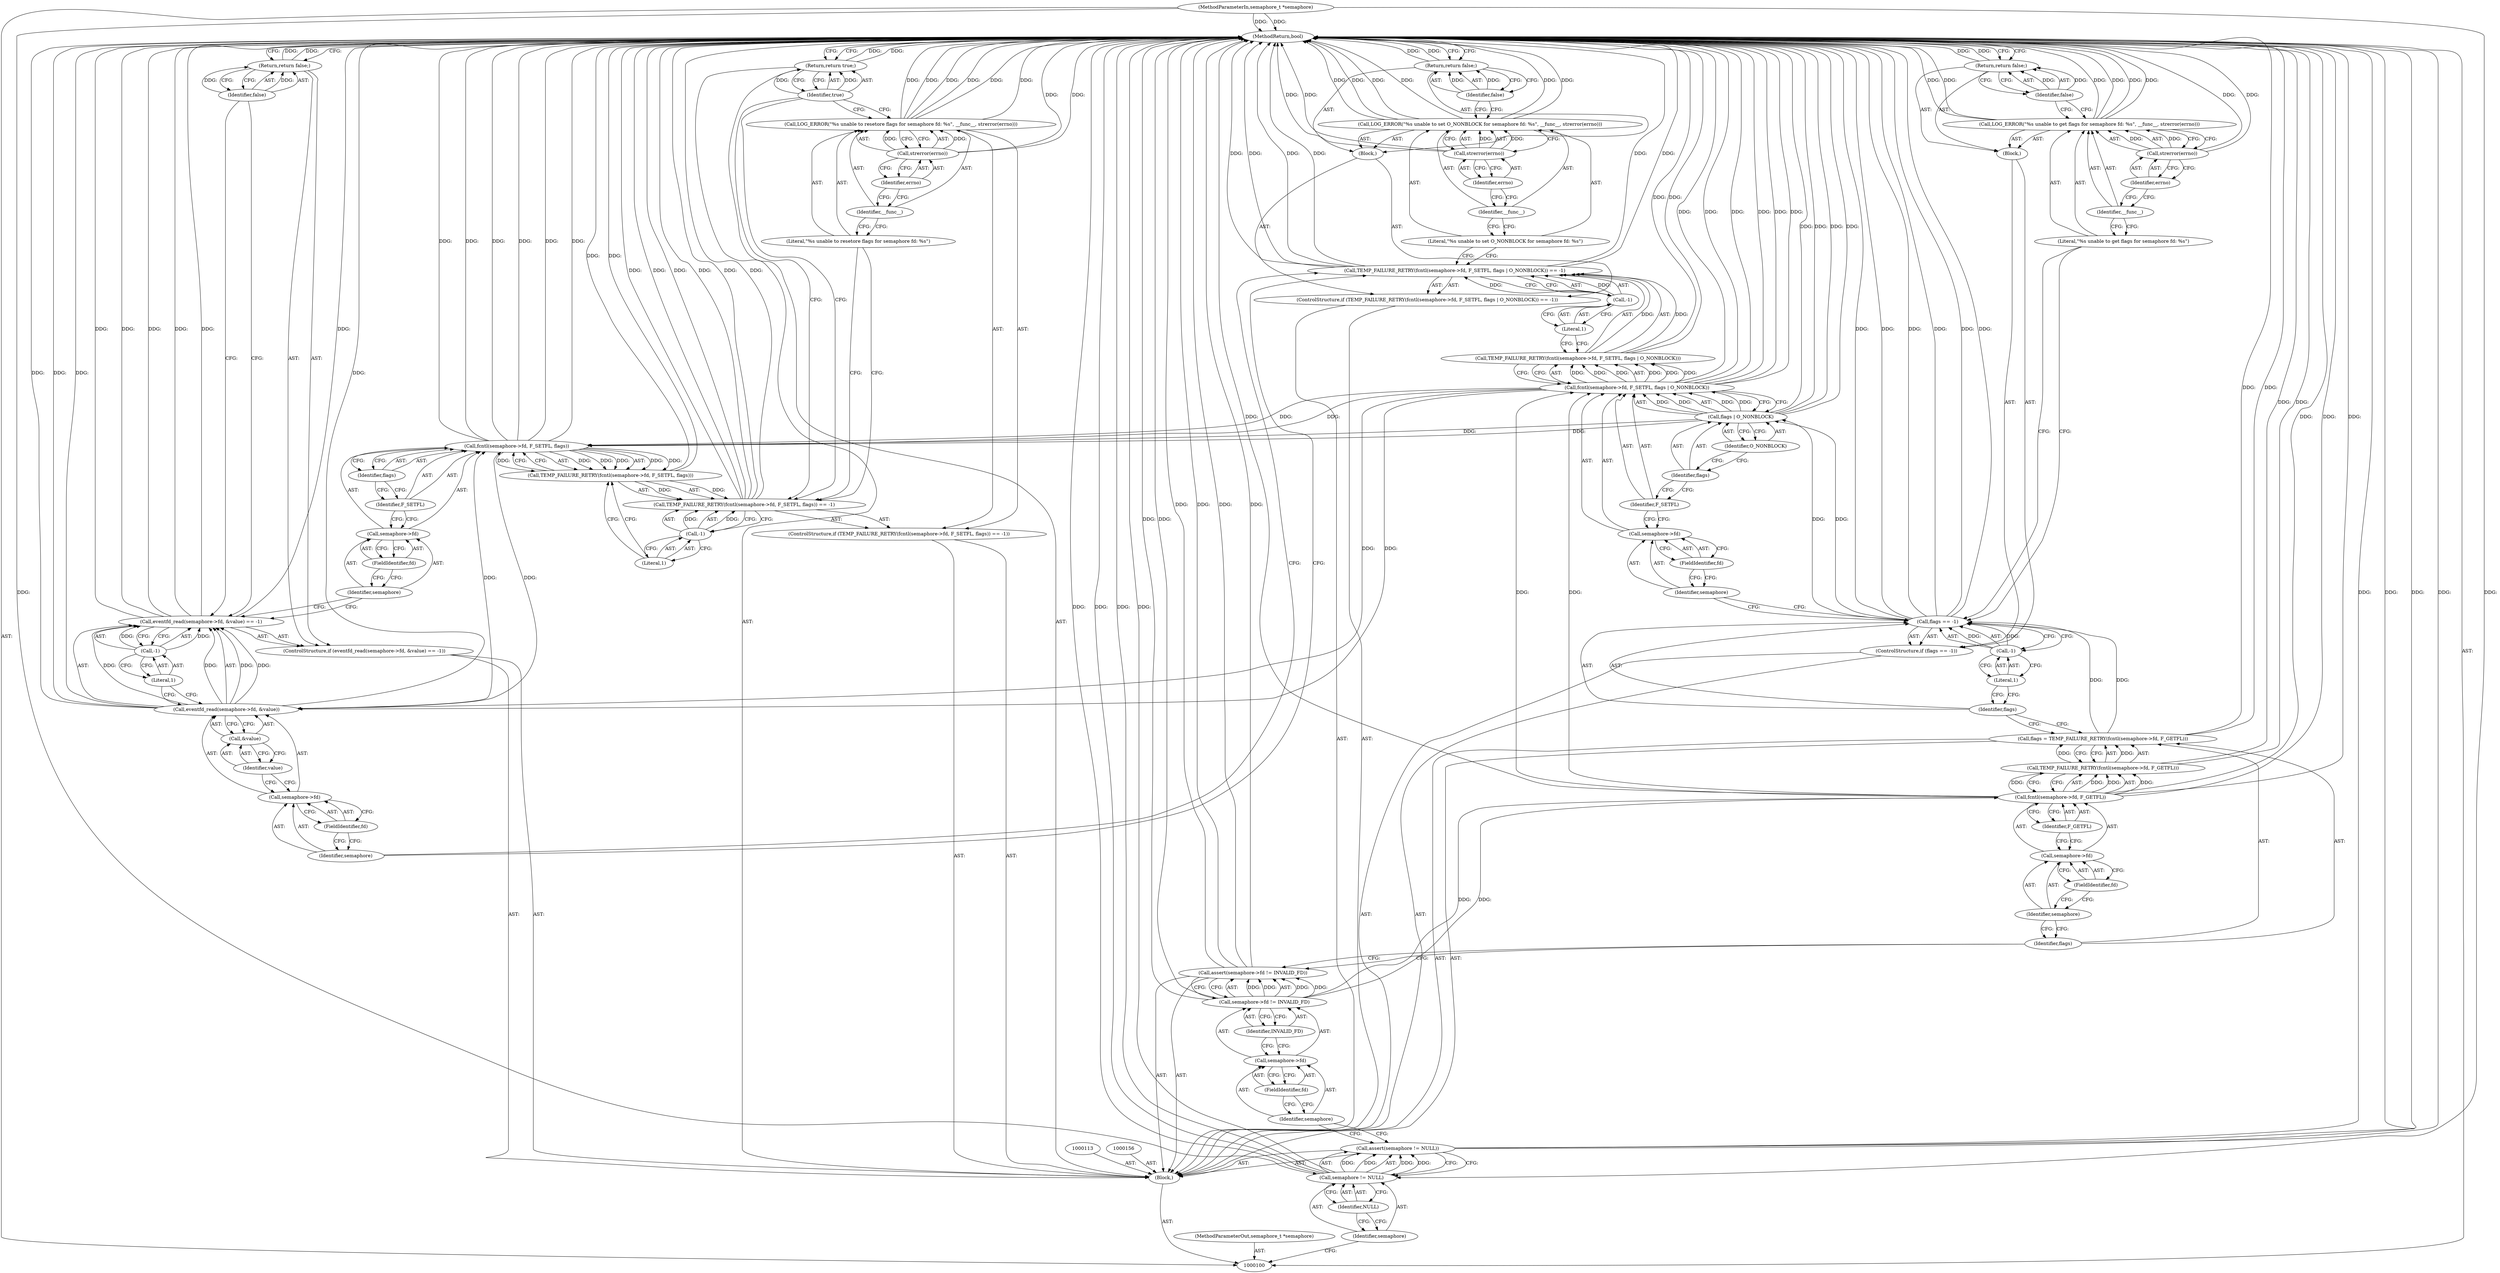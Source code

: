 digraph "0_Android_472271b153c5dc53c28beac55480a8d8434b2d5c_60" {
"1000187" [label="(MethodReturn,bool)"];
"1000101" [label="(MethodParameterIn,semaphore_t *semaphore)"];
"1000258" [label="(MethodParameterOut,semaphore_t *semaphore)"];
"1000102" [label="(Block,)"];
"1000135" [label="(ControlStructure,if (TEMP_FAILURE_RETRY(fcntl(semaphore->fd, F_SETFL, flags | O_NONBLOCK)) == -1))"];
"1000138" [label="(Call,fcntl(semaphore->fd, F_SETFL, flags | O_NONBLOCK))"];
"1000139" [label="(Call,semaphore->fd)"];
"1000140" [label="(Identifier,semaphore)"];
"1000141" [label="(FieldIdentifier,fd)"];
"1000142" [label="(Identifier,F_SETFL)"];
"1000143" [label="(Call,flags | O_NONBLOCK)"];
"1000144" [label="(Identifier,flags)"];
"1000136" [label="(Call,TEMP_FAILURE_RETRY(fcntl(semaphore->fd, F_SETFL, flags | O_NONBLOCK)) == -1)"];
"1000137" [label="(Call,TEMP_FAILURE_RETRY(fcntl(semaphore->fd, F_SETFL, flags | O_NONBLOCK)))"];
"1000145" [label="(Identifier,O_NONBLOCK)"];
"1000146" [label="(Call,-1)"];
"1000147" [label="(Literal,1)"];
"1000148" [label="(Block,)"];
"1000150" [label="(Literal,\"%s unable to set O_NONBLOCK for semaphore fd: %s\")"];
"1000149" [label="(Call,LOG_ERROR(\"%s unable to set O_NONBLOCK for semaphore fd: %s\", __func__, strerror(errno)))"];
"1000151" [label="(Identifier,__func__)"];
"1000152" [label="(Call,strerror(errno))"];
"1000153" [label="(Identifier,errno)"];
"1000155" [label="(Identifier,false)"];
"1000154" [label="(Return,return false;)"];
"1000160" [label="(Call,semaphore->fd)"];
"1000161" [label="(Identifier,semaphore)"];
"1000157" [label="(ControlStructure,if (eventfd_read(semaphore->fd, &value) == -1))"];
"1000162" [label="(FieldIdentifier,fd)"];
"1000163" [label="(Call,&value)"];
"1000164" [label="(Identifier,value)"];
"1000165" [label="(Call,-1)"];
"1000166" [label="(Literal,1)"];
"1000158" [label="(Call,eventfd_read(semaphore->fd, &value) == -1)"];
"1000159" [label="(Call,eventfd_read(semaphore->fd, &value))"];
"1000168" [label="(Identifier,false)"];
"1000167" [label="(Return,return false;)"];
"1000169" [label="(ControlStructure,if (TEMP_FAILURE_RETRY(fcntl(semaphore->fd, F_SETFL, flags)) == -1))"];
"1000172" [label="(Call,fcntl(semaphore->fd, F_SETFL, flags))"];
"1000173" [label="(Call,semaphore->fd)"];
"1000174" [label="(Identifier,semaphore)"];
"1000175" [label="(FieldIdentifier,fd)"];
"1000176" [label="(Identifier,F_SETFL)"];
"1000177" [label="(Identifier,flags)"];
"1000170" [label="(Call,TEMP_FAILURE_RETRY(fcntl(semaphore->fd, F_SETFL, flags)) == -1)"];
"1000171" [label="(Call,TEMP_FAILURE_RETRY(fcntl(semaphore->fd, F_SETFL, flags)))"];
"1000178" [label="(Call,-1)"];
"1000179" [label="(Literal,1)"];
"1000181" [label="(Literal,\"%s unable to resetore flags for semaphore fd: %s\")"];
"1000180" [label="(Call,LOG_ERROR(\"%s unable to resetore flags for semaphore fd: %s\", __func__, strerror(errno)))"];
"1000182" [label="(Identifier,__func__)"];
"1000183" [label="(Call,strerror(errno))"];
"1000184" [label="(Identifier,errno)"];
"1000186" [label="(Identifier,true)"];
"1000185" [label="(Return,return true;)"];
"1000104" [label="(Call,semaphore != NULL)"];
"1000105" [label="(Identifier,semaphore)"];
"1000106" [label="(Identifier,NULL)"];
"1000103" [label="(Call,assert(semaphore != NULL))"];
"1000108" [label="(Call,semaphore->fd != INVALID_FD)"];
"1000109" [label="(Call,semaphore->fd)"];
"1000110" [label="(Identifier,semaphore)"];
"1000111" [label="(FieldIdentifier,fd)"];
"1000112" [label="(Identifier,INVALID_FD)"];
"1000107" [label="(Call,assert(semaphore->fd != INVALID_FD))"];
"1000116" [label="(Call,TEMP_FAILURE_RETRY(fcntl(semaphore->fd, F_GETFL)))"];
"1000117" [label="(Call,fcntl(semaphore->fd, F_GETFL))"];
"1000118" [label="(Call,semaphore->fd)"];
"1000119" [label="(Identifier,semaphore)"];
"1000120" [label="(FieldIdentifier,fd)"];
"1000121" [label="(Identifier,F_GETFL)"];
"1000114" [label="(Call,flags = TEMP_FAILURE_RETRY(fcntl(semaphore->fd, F_GETFL)))"];
"1000115" [label="(Identifier,flags)"];
"1000125" [label="(Call,-1)"];
"1000126" [label="(Literal,1)"];
"1000127" [label="(Block,)"];
"1000122" [label="(ControlStructure,if (flags == -1))"];
"1000123" [label="(Call,flags == -1)"];
"1000124" [label="(Identifier,flags)"];
"1000129" [label="(Literal,\"%s unable to get flags for semaphore fd: %s\")"];
"1000128" [label="(Call,LOG_ERROR(\"%s unable to get flags for semaphore fd: %s\", __func__, strerror(errno)))"];
"1000130" [label="(Identifier,__func__)"];
"1000131" [label="(Call,strerror(errno))"];
"1000132" [label="(Identifier,errno)"];
"1000134" [label="(Identifier,false)"];
"1000133" [label="(Return,return false;)"];
"1000187" -> "1000100"  [label="AST: "];
"1000187" -> "1000133"  [label="CFG: "];
"1000187" -> "1000154"  [label="CFG: "];
"1000187" -> "1000167"  [label="CFG: "];
"1000187" -> "1000185"  [label="CFG: "];
"1000128" -> "1000187"  [label="DDG: "];
"1000128" -> "1000187"  [label="DDG: "];
"1000128" -> "1000187"  [label="DDG: "];
"1000123" -> "1000187"  [label="DDG: "];
"1000123" -> "1000187"  [label="DDG: "];
"1000123" -> "1000187"  [label="DDG: "];
"1000107" -> "1000187"  [label="DDG: "];
"1000107" -> "1000187"  [label="DDG: "];
"1000103" -> "1000187"  [label="DDG: "];
"1000103" -> "1000187"  [label="DDG: "];
"1000104" -> "1000187"  [label="DDG: "];
"1000104" -> "1000187"  [label="DDG: "];
"1000152" -> "1000187"  [label="DDG: "];
"1000117" -> "1000187"  [label="DDG: "];
"1000117" -> "1000187"  [label="DDG: "];
"1000108" -> "1000187"  [label="DDG: "];
"1000180" -> "1000187"  [label="DDG: "];
"1000180" -> "1000187"  [label="DDG: "];
"1000180" -> "1000187"  [label="DDG: "];
"1000170" -> "1000187"  [label="DDG: "];
"1000170" -> "1000187"  [label="DDG: "];
"1000170" -> "1000187"  [label="DDG: "];
"1000158" -> "1000187"  [label="DDG: "];
"1000158" -> "1000187"  [label="DDG: "];
"1000158" -> "1000187"  [label="DDG: "];
"1000116" -> "1000187"  [label="DDG: "];
"1000171" -> "1000187"  [label="DDG: "];
"1000138" -> "1000187"  [label="DDG: "];
"1000138" -> "1000187"  [label="DDG: "];
"1000138" -> "1000187"  [label="DDG: "];
"1000149" -> "1000187"  [label="DDG: "];
"1000149" -> "1000187"  [label="DDG: "];
"1000149" -> "1000187"  [label="DDG: "];
"1000159" -> "1000187"  [label="DDG: "];
"1000159" -> "1000187"  [label="DDG: "];
"1000131" -> "1000187"  [label="DDG: "];
"1000183" -> "1000187"  [label="DDG: "];
"1000143" -> "1000187"  [label="DDG: "];
"1000143" -> "1000187"  [label="DDG: "];
"1000172" -> "1000187"  [label="DDG: "];
"1000172" -> "1000187"  [label="DDG: "];
"1000172" -> "1000187"  [label="DDG: "];
"1000101" -> "1000187"  [label="DDG: "];
"1000136" -> "1000187"  [label="DDG: "];
"1000136" -> "1000187"  [label="DDG: "];
"1000136" -> "1000187"  [label="DDG: "];
"1000137" -> "1000187"  [label="DDG: "];
"1000114" -> "1000187"  [label="DDG: "];
"1000133" -> "1000187"  [label="DDG: "];
"1000185" -> "1000187"  [label="DDG: "];
"1000154" -> "1000187"  [label="DDG: "];
"1000167" -> "1000187"  [label="DDG: "];
"1000101" -> "1000100"  [label="AST: "];
"1000101" -> "1000187"  [label="DDG: "];
"1000101" -> "1000104"  [label="DDG: "];
"1000258" -> "1000100"  [label="AST: "];
"1000102" -> "1000100"  [label="AST: "];
"1000103" -> "1000102"  [label="AST: "];
"1000107" -> "1000102"  [label="AST: "];
"1000113" -> "1000102"  [label="AST: "];
"1000114" -> "1000102"  [label="AST: "];
"1000122" -> "1000102"  [label="AST: "];
"1000135" -> "1000102"  [label="AST: "];
"1000156" -> "1000102"  [label="AST: "];
"1000157" -> "1000102"  [label="AST: "];
"1000169" -> "1000102"  [label="AST: "];
"1000185" -> "1000102"  [label="AST: "];
"1000135" -> "1000102"  [label="AST: "];
"1000136" -> "1000135"  [label="AST: "];
"1000148" -> "1000135"  [label="AST: "];
"1000138" -> "1000137"  [label="AST: "];
"1000138" -> "1000143"  [label="CFG: "];
"1000139" -> "1000138"  [label="AST: "];
"1000142" -> "1000138"  [label="AST: "];
"1000143" -> "1000138"  [label="AST: "];
"1000137" -> "1000138"  [label="CFG: "];
"1000138" -> "1000187"  [label="DDG: "];
"1000138" -> "1000187"  [label="DDG: "];
"1000138" -> "1000187"  [label="DDG: "];
"1000138" -> "1000137"  [label="DDG: "];
"1000138" -> "1000137"  [label="DDG: "];
"1000138" -> "1000137"  [label="DDG: "];
"1000117" -> "1000138"  [label="DDG: "];
"1000143" -> "1000138"  [label="DDG: "];
"1000143" -> "1000138"  [label="DDG: "];
"1000138" -> "1000159"  [label="DDG: "];
"1000138" -> "1000172"  [label="DDG: "];
"1000139" -> "1000138"  [label="AST: "];
"1000139" -> "1000141"  [label="CFG: "];
"1000140" -> "1000139"  [label="AST: "];
"1000141" -> "1000139"  [label="AST: "];
"1000142" -> "1000139"  [label="CFG: "];
"1000140" -> "1000139"  [label="AST: "];
"1000140" -> "1000123"  [label="CFG: "];
"1000141" -> "1000140"  [label="CFG: "];
"1000141" -> "1000139"  [label="AST: "];
"1000141" -> "1000140"  [label="CFG: "];
"1000139" -> "1000141"  [label="CFG: "];
"1000142" -> "1000138"  [label="AST: "];
"1000142" -> "1000139"  [label="CFG: "];
"1000144" -> "1000142"  [label="CFG: "];
"1000143" -> "1000138"  [label="AST: "];
"1000143" -> "1000145"  [label="CFG: "];
"1000144" -> "1000143"  [label="AST: "];
"1000145" -> "1000143"  [label="AST: "];
"1000138" -> "1000143"  [label="CFG: "];
"1000143" -> "1000187"  [label="DDG: "];
"1000143" -> "1000187"  [label="DDG: "];
"1000143" -> "1000138"  [label="DDG: "];
"1000143" -> "1000138"  [label="DDG: "];
"1000123" -> "1000143"  [label="DDG: "];
"1000143" -> "1000172"  [label="DDG: "];
"1000144" -> "1000143"  [label="AST: "];
"1000144" -> "1000142"  [label="CFG: "];
"1000145" -> "1000144"  [label="CFG: "];
"1000136" -> "1000135"  [label="AST: "];
"1000136" -> "1000146"  [label="CFG: "];
"1000137" -> "1000136"  [label="AST: "];
"1000146" -> "1000136"  [label="AST: "];
"1000150" -> "1000136"  [label="CFG: "];
"1000161" -> "1000136"  [label="CFG: "];
"1000136" -> "1000187"  [label="DDG: "];
"1000136" -> "1000187"  [label="DDG: "];
"1000136" -> "1000187"  [label="DDG: "];
"1000137" -> "1000136"  [label="DDG: "];
"1000146" -> "1000136"  [label="DDG: "];
"1000137" -> "1000136"  [label="AST: "];
"1000137" -> "1000138"  [label="CFG: "];
"1000138" -> "1000137"  [label="AST: "];
"1000147" -> "1000137"  [label="CFG: "];
"1000137" -> "1000187"  [label="DDG: "];
"1000137" -> "1000136"  [label="DDG: "];
"1000138" -> "1000137"  [label="DDG: "];
"1000138" -> "1000137"  [label="DDG: "];
"1000138" -> "1000137"  [label="DDG: "];
"1000145" -> "1000143"  [label="AST: "];
"1000145" -> "1000144"  [label="CFG: "];
"1000143" -> "1000145"  [label="CFG: "];
"1000146" -> "1000136"  [label="AST: "];
"1000146" -> "1000147"  [label="CFG: "];
"1000147" -> "1000146"  [label="AST: "];
"1000136" -> "1000146"  [label="CFG: "];
"1000146" -> "1000136"  [label="DDG: "];
"1000147" -> "1000146"  [label="AST: "];
"1000147" -> "1000137"  [label="CFG: "];
"1000146" -> "1000147"  [label="CFG: "];
"1000148" -> "1000135"  [label="AST: "];
"1000149" -> "1000148"  [label="AST: "];
"1000154" -> "1000148"  [label="AST: "];
"1000150" -> "1000149"  [label="AST: "];
"1000150" -> "1000136"  [label="CFG: "];
"1000151" -> "1000150"  [label="CFG: "];
"1000149" -> "1000148"  [label="AST: "];
"1000149" -> "1000152"  [label="CFG: "];
"1000150" -> "1000149"  [label="AST: "];
"1000151" -> "1000149"  [label="AST: "];
"1000152" -> "1000149"  [label="AST: "];
"1000155" -> "1000149"  [label="CFG: "];
"1000149" -> "1000187"  [label="DDG: "];
"1000149" -> "1000187"  [label="DDG: "];
"1000149" -> "1000187"  [label="DDG: "];
"1000152" -> "1000149"  [label="DDG: "];
"1000151" -> "1000149"  [label="AST: "];
"1000151" -> "1000150"  [label="CFG: "];
"1000153" -> "1000151"  [label="CFG: "];
"1000152" -> "1000149"  [label="AST: "];
"1000152" -> "1000153"  [label="CFG: "];
"1000153" -> "1000152"  [label="AST: "];
"1000149" -> "1000152"  [label="CFG: "];
"1000152" -> "1000187"  [label="DDG: "];
"1000152" -> "1000149"  [label="DDG: "];
"1000153" -> "1000152"  [label="AST: "];
"1000153" -> "1000151"  [label="CFG: "];
"1000152" -> "1000153"  [label="CFG: "];
"1000155" -> "1000154"  [label="AST: "];
"1000155" -> "1000149"  [label="CFG: "];
"1000154" -> "1000155"  [label="CFG: "];
"1000155" -> "1000154"  [label="DDG: "];
"1000154" -> "1000148"  [label="AST: "];
"1000154" -> "1000155"  [label="CFG: "];
"1000155" -> "1000154"  [label="AST: "];
"1000187" -> "1000154"  [label="CFG: "];
"1000154" -> "1000187"  [label="DDG: "];
"1000155" -> "1000154"  [label="DDG: "];
"1000160" -> "1000159"  [label="AST: "];
"1000160" -> "1000162"  [label="CFG: "];
"1000161" -> "1000160"  [label="AST: "];
"1000162" -> "1000160"  [label="AST: "];
"1000164" -> "1000160"  [label="CFG: "];
"1000161" -> "1000160"  [label="AST: "];
"1000161" -> "1000136"  [label="CFG: "];
"1000162" -> "1000161"  [label="CFG: "];
"1000157" -> "1000102"  [label="AST: "];
"1000158" -> "1000157"  [label="AST: "];
"1000167" -> "1000157"  [label="AST: "];
"1000162" -> "1000160"  [label="AST: "];
"1000162" -> "1000161"  [label="CFG: "];
"1000160" -> "1000162"  [label="CFG: "];
"1000163" -> "1000159"  [label="AST: "];
"1000163" -> "1000164"  [label="CFG: "];
"1000164" -> "1000163"  [label="AST: "];
"1000159" -> "1000163"  [label="CFG: "];
"1000164" -> "1000163"  [label="AST: "];
"1000164" -> "1000160"  [label="CFG: "];
"1000163" -> "1000164"  [label="CFG: "];
"1000165" -> "1000158"  [label="AST: "];
"1000165" -> "1000166"  [label="CFG: "];
"1000166" -> "1000165"  [label="AST: "];
"1000158" -> "1000165"  [label="CFG: "];
"1000165" -> "1000158"  [label="DDG: "];
"1000166" -> "1000165"  [label="AST: "];
"1000166" -> "1000159"  [label="CFG: "];
"1000165" -> "1000166"  [label="CFG: "];
"1000158" -> "1000157"  [label="AST: "];
"1000158" -> "1000165"  [label="CFG: "];
"1000159" -> "1000158"  [label="AST: "];
"1000165" -> "1000158"  [label="AST: "];
"1000168" -> "1000158"  [label="CFG: "];
"1000174" -> "1000158"  [label="CFG: "];
"1000158" -> "1000187"  [label="DDG: "];
"1000158" -> "1000187"  [label="DDG: "];
"1000158" -> "1000187"  [label="DDG: "];
"1000159" -> "1000158"  [label="DDG: "];
"1000159" -> "1000158"  [label="DDG: "];
"1000165" -> "1000158"  [label="DDG: "];
"1000159" -> "1000158"  [label="AST: "];
"1000159" -> "1000163"  [label="CFG: "];
"1000160" -> "1000159"  [label="AST: "];
"1000163" -> "1000159"  [label="AST: "];
"1000166" -> "1000159"  [label="CFG: "];
"1000159" -> "1000187"  [label="DDG: "];
"1000159" -> "1000187"  [label="DDG: "];
"1000159" -> "1000158"  [label="DDG: "];
"1000159" -> "1000158"  [label="DDG: "];
"1000138" -> "1000159"  [label="DDG: "];
"1000159" -> "1000172"  [label="DDG: "];
"1000168" -> "1000167"  [label="AST: "];
"1000168" -> "1000158"  [label="CFG: "];
"1000167" -> "1000168"  [label="CFG: "];
"1000168" -> "1000167"  [label="DDG: "];
"1000167" -> "1000157"  [label="AST: "];
"1000167" -> "1000168"  [label="CFG: "];
"1000168" -> "1000167"  [label="AST: "];
"1000187" -> "1000167"  [label="CFG: "];
"1000167" -> "1000187"  [label="DDG: "];
"1000168" -> "1000167"  [label="DDG: "];
"1000169" -> "1000102"  [label="AST: "];
"1000170" -> "1000169"  [label="AST: "];
"1000180" -> "1000169"  [label="AST: "];
"1000172" -> "1000171"  [label="AST: "];
"1000172" -> "1000177"  [label="CFG: "];
"1000173" -> "1000172"  [label="AST: "];
"1000176" -> "1000172"  [label="AST: "];
"1000177" -> "1000172"  [label="AST: "];
"1000171" -> "1000172"  [label="CFG: "];
"1000172" -> "1000187"  [label="DDG: "];
"1000172" -> "1000187"  [label="DDG: "];
"1000172" -> "1000187"  [label="DDG: "];
"1000172" -> "1000171"  [label="DDG: "];
"1000172" -> "1000171"  [label="DDG: "];
"1000172" -> "1000171"  [label="DDG: "];
"1000159" -> "1000172"  [label="DDG: "];
"1000138" -> "1000172"  [label="DDG: "];
"1000143" -> "1000172"  [label="DDG: "];
"1000173" -> "1000172"  [label="AST: "];
"1000173" -> "1000175"  [label="CFG: "];
"1000174" -> "1000173"  [label="AST: "];
"1000175" -> "1000173"  [label="AST: "];
"1000176" -> "1000173"  [label="CFG: "];
"1000174" -> "1000173"  [label="AST: "];
"1000174" -> "1000158"  [label="CFG: "];
"1000175" -> "1000174"  [label="CFG: "];
"1000175" -> "1000173"  [label="AST: "];
"1000175" -> "1000174"  [label="CFG: "];
"1000173" -> "1000175"  [label="CFG: "];
"1000176" -> "1000172"  [label="AST: "];
"1000176" -> "1000173"  [label="CFG: "];
"1000177" -> "1000176"  [label="CFG: "];
"1000177" -> "1000172"  [label="AST: "];
"1000177" -> "1000176"  [label="CFG: "];
"1000172" -> "1000177"  [label="CFG: "];
"1000170" -> "1000169"  [label="AST: "];
"1000170" -> "1000178"  [label="CFG: "];
"1000171" -> "1000170"  [label="AST: "];
"1000178" -> "1000170"  [label="AST: "];
"1000181" -> "1000170"  [label="CFG: "];
"1000186" -> "1000170"  [label="CFG: "];
"1000170" -> "1000187"  [label="DDG: "];
"1000170" -> "1000187"  [label="DDG: "];
"1000170" -> "1000187"  [label="DDG: "];
"1000171" -> "1000170"  [label="DDG: "];
"1000178" -> "1000170"  [label="DDG: "];
"1000171" -> "1000170"  [label="AST: "];
"1000171" -> "1000172"  [label="CFG: "];
"1000172" -> "1000171"  [label="AST: "];
"1000179" -> "1000171"  [label="CFG: "];
"1000171" -> "1000187"  [label="DDG: "];
"1000171" -> "1000170"  [label="DDG: "];
"1000172" -> "1000171"  [label="DDG: "];
"1000172" -> "1000171"  [label="DDG: "];
"1000172" -> "1000171"  [label="DDG: "];
"1000178" -> "1000170"  [label="AST: "];
"1000178" -> "1000179"  [label="CFG: "];
"1000179" -> "1000178"  [label="AST: "];
"1000170" -> "1000178"  [label="CFG: "];
"1000178" -> "1000170"  [label="DDG: "];
"1000179" -> "1000178"  [label="AST: "];
"1000179" -> "1000171"  [label="CFG: "];
"1000178" -> "1000179"  [label="CFG: "];
"1000181" -> "1000180"  [label="AST: "];
"1000181" -> "1000170"  [label="CFG: "];
"1000182" -> "1000181"  [label="CFG: "];
"1000180" -> "1000169"  [label="AST: "];
"1000180" -> "1000183"  [label="CFG: "];
"1000181" -> "1000180"  [label="AST: "];
"1000182" -> "1000180"  [label="AST: "];
"1000183" -> "1000180"  [label="AST: "];
"1000186" -> "1000180"  [label="CFG: "];
"1000180" -> "1000187"  [label="DDG: "];
"1000180" -> "1000187"  [label="DDG: "];
"1000180" -> "1000187"  [label="DDG: "];
"1000183" -> "1000180"  [label="DDG: "];
"1000182" -> "1000180"  [label="AST: "];
"1000182" -> "1000181"  [label="CFG: "];
"1000184" -> "1000182"  [label="CFG: "];
"1000183" -> "1000180"  [label="AST: "];
"1000183" -> "1000184"  [label="CFG: "];
"1000184" -> "1000183"  [label="AST: "];
"1000180" -> "1000183"  [label="CFG: "];
"1000183" -> "1000187"  [label="DDG: "];
"1000183" -> "1000180"  [label="DDG: "];
"1000184" -> "1000183"  [label="AST: "];
"1000184" -> "1000182"  [label="CFG: "];
"1000183" -> "1000184"  [label="CFG: "];
"1000186" -> "1000185"  [label="AST: "];
"1000186" -> "1000180"  [label="CFG: "];
"1000186" -> "1000170"  [label="CFG: "];
"1000185" -> "1000186"  [label="CFG: "];
"1000186" -> "1000185"  [label="DDG: "];
"1000185" -> "1000102"  [label="AST: "];
"1000185" -> "1000186"  [label="CFG: "];
"1000186" -> "1000185"  [label="AST: "];
"1000187" -> "1000185"  [label="CFG: "];
"1000185" -> "1000187"  [label="DDG: "];
"1000186" -> "1000185"  [label="DDG: "];
"1000104" -> "1000103"  [label="AST: "];
"1000104" -> "1000106"  [label="CFG: "];
"1000105" -> "1000104"  [label="AST: "];
"1000106" -> "1000104"  [label="AST: "];
"1000103" -> "1000104"  [label="CFG: "];
"1000104" -> "1000187"  [label="DDG: "];
"1000104" -> "1000187"  [label="DDG: "];
"1000104" -> "1000103"  [label="DDG: "];
"1000104" -> "1000103"  [label="DDG: "];
"1000101" -> "1000104"  [label="DDG: "];
"1000105" -> "1000104"  [label="AST: "];
"1000105" -> "1000100"  [label="CFG: "];
"1000106" -> "1000105"  [label="CFG: "];
"1000106" -> "1000104"  [label="AST: "];
"1000106" -> "1000105"  [label="CFG: "];
"1000104" -> "1000106"  [label="CFG: "];
"1000103" -> "1000102"  [label="AST: "];
"1000103" -> "1000104"  [label="CFG: "];
"1000104" -> "1000103"  [label="AST: "];
"1000110" -> "1000103"  [label="CFG: "];
"1000103" -> "1000187"  [label="DDG: "];
"1000103" -> "1000187"  [label="DDG: "];
"1000104" -> "1000103"  [label="DDG: "];
"1000104" -> "1000103"  [label="DDG: "];
"1000108" -> "1000107"  [label="AST: "];
"1000108" -> "1000112"  [label="CFG: "];
"1000109" -> "1000108"  [label="AST: "];
"1000112" -> "1000108"  [label="AST: "];
"1000107" -> "1000108"  [label="CFG: "];
"1000108" -> "1000187"  [label="DDG: "];
"1000108" -> "1000107"  [label="DDG: "];
"1000108" -> "1000107"  [label="DDG: "];
"1000108" -> "1000117"  [label="DDG: "];
"1000109" -> "1000108"  [label="AST: "];
"1000109" -> "1000111"  [label="CFG: "];
"1000110" -> "1000109"  [label="AST: "];
"1000111" -> "1000109"  [label="AST: "];
"1000112" -> "1000109"  [label="CFG: "];
"1000110" -> "1000109"  [label="AST: "];
"1000110" -> "1000103"  [label="CFG: "];
"1000111" -> "1000110"  [label="CFG: "];
"1000111" -> "1000109"  [label="AST: "];
"1000111" -> "1000110"  [label="CFG: "];
"1000109" -> "1000111"  [label="CFG: "];
"1000112" -> "1000108"  [label="AST: "];
"1000112" -> "1000109"  [label="CFG: "];
"1000108" -> "1000112"  [label="CFG: "];
"1000107" -> "1000102"  [label="AST: "];
"1000107" -> "1000108"  [label="CFG: "];
"1000108" -> "1000107"  [label="AST: "];
"1000115" -> "1000107"  [label="CFG: "];
"1000107" -> "1000187"  [label="DDG: "];
"1000107" -> "1000187"  [label="DDG: "];
"1000108" -> "1000107"  [label="DDG: "];
"1000108" -> "1000107"  [label="DDG: "];
"1000116" -> "1000114"  [label="AST: "];
"1000116" -> "1000117"  [label="CFG: "];
"1000117" -> "1000116"  [label="AST: "];
"1000114" -> "1000116"  [label="CFG: "];
"1000116" -> "1000187"  [label="DDG: "];
"1000116" -> "1000114"  [label="DDG: "];
"1000117" -> "1000116"  [label="DDG: "];
"1000117" -> "1000116"  [label="DDG: "];
"1000117" -> "1000116"  [label="AST: "];
"1000117" -> "1000121"  [label="CFG: "];
"1000118" -> "1000117"  [label="AST: "];
"1000121" -> "1000117"  [label="AST: "];
"1000116" -> "1000117"  [label="CFG: "];
"1000117" -> "1000187"  [label="DDG: "];
"1000117" -> "1000187"  [label="DDG: "];
"1000117" -> "1000116"  [label="DDG: "];
"1000117" -> "1000116"  [label="DDG: "];
"1000108" -> "1000117"  [label="DDG: "];
"1000117" -> "1000138"  [label="DDG: "];
"1000118" -> "1000117"  [label="AST: "];
"1000118" -> "1000120"  [label="CFG: "];
"1000119" -> "1000118"  [label="AST: "];
"1000120" -> "1000118"  [label="AST: "];
"1000121" -> "1000118"  [label="CFG: "];
"1000119" -> "1000118"  [label="AST: "];
"1000119" -> "1000115"  [label="CFG: "];
"1000120" -> "1000119"  [label="CFG: "];
"1000120" -> "1000118"  [label="AST: "];
"1000120" -> "1000119"  [label="CFG: "];
"1000118" -> "1000120"  [label="CFG: "];
"1000121" -> "1000117"  [label="AST: "];
"1000121" -> "1000118"  [label="CFG: "];
"1000117" -> "1000121"  [label="CFG: "];
"1000114" -> "1000102"  [label="AST: "];
"1000114" -> "1000116"  [label="CFG: "];
"1000115" -> "1000114"  [label="AST: "];
"1000116" -> "1000114"  [label="AST: "];
"1000124" -> "1000114"  [label="CFG: "];
"1000114" -> "1000187"  [label="DDG: "];
"1000116" -> "1000114"  [label="DDG: "];
"1000114" -> "1000123"  [label="DDG: "];
"1000115" -> "1000114"  [label="AST: "];
"1000115" -> "1000107"  [label="CFG: "];
"1000119" -> "1000115"  [label="CFG: "];
"1000125" -> "1000123"  [label="AST: "];
"1000125" -> "1000126"  [label="CFG: "];
"1000126" -> "1000125"  [label="AST: "];
"1000123" -> "1000125"  [label="CFG: "];
"1000125" -> "1000123"  [label="DDG: "];
"1000126" -> "1000125"  [label="AST: "];
"1000126" -> "1000124"  [label="CFG: "];
"1000125" -> "1000126"  [label="CFG: "];
"1000127" -> "1000122"  [label="AST: "];
"1000128" -> "1000127"  [label="AST: "];
"1000133" -> "1000127"  [label="AST: "];
"1000122" -> "1000102"  [label="AST: "];
"1000123" -> "1000122"  [label="AST: "];
"1000127" -> "1000122"  [label="AST: "];
"1000123" -> "1000122"  [label="AST: "];
"1000123" -> "1000125"  [label="CFG: "];
"1000124" -> "1000123"  [label="AST: "];
"1000125" -> "1000123"  [label="AST: "];
"1000129" -> "1000123"  [label="CFG: "];
"1000140" -> "1000123"  [label="CFG: "];
"1000123" -> "1000187"  [label="DDG: "];
"1000123" -> "1000187"  [label="DDG: "];
"1000123" -> "1000187"  [label="DDG: "];
"1000114" -> "1000123"  [label="DDG: "];
"1000125" -> "1000123"  [label="DDG: "];
"1000123" -> "1000143"  [label="DDG: "];
"1000124" -> "1000123"  [label="AST: "];
"1000124" -> "1000114"  [label="CFG: "];
"1000126" -> "1000124"  [label="CFG: "];
"1000129" -> "1000128"  [label="AST: "];
"1000129" -> "1000123"  [label="CFG: "];
"1000130" -> "1000129"  [label="CFG: "];
"1000128" -> "1000127"  [label="AST: "];
"1000128" -> "1000131"  [label="CFG: "];
"1000129" -> "1000128"  [label="AST: "];
"1000130" -> "1000128"  [label="AST: "];
"1000131" -> "1000128"  [label="AST: "];
"1000134" -> "1000128"  [label="CFG: "];
"1000128" -> "1000187"  [label="DDG: "];
"1000128" -> "1000187"  [label="DDG: "];
"1000128" -> "1000187"  [label="DDG: "];
"1000131" -> "1000128"  [label="DDG: "];
"1000130" -> "1000128"  [label="AST: "];
"1000130" -> "1000129"  [label="CFG: "];
"1000132" -> "1000130"  [label="CFG: "];
"1000131" -> "1000128"  [label="AST: "];
"1000131" -> "1000132"  [label="CFG: "];
"1000132" -> "1000131"  [label="AST: "];
"1000128" -> "1000131"  [label="CFG: "];
"1000131" -> "1000187"  [label="DDG: "];
"1000131" -> "1000128"  [label="DDG: "];
"1000132" -> "1000131"  [label="AST: "];
"1000132" -> "1000130"  [label="CFG: "];
"1000131" -> "1000132"  [label="CFG: "];
"1000134" -> "1000133"  [label="AST: "];
"1000134" -> "1000128"  [label="CFG: "];
"1000133" -> "1000134"  [label="CFG: "];
"1000134" -> "1000133"  [label="DDG: "];
"1000133" -> "1000127"  [label="AST: "];
"1000133" -> "1000134"  [label="CFG: "];
"1000134" -> "1000133"  [label="AST: "];
"1000187" -> "1000133"  [label="CFG: "];
"1000133" -> "1000187"  [label="DDG: "];
"1000134" -> "1000133"  [label="DDG: "];
}
